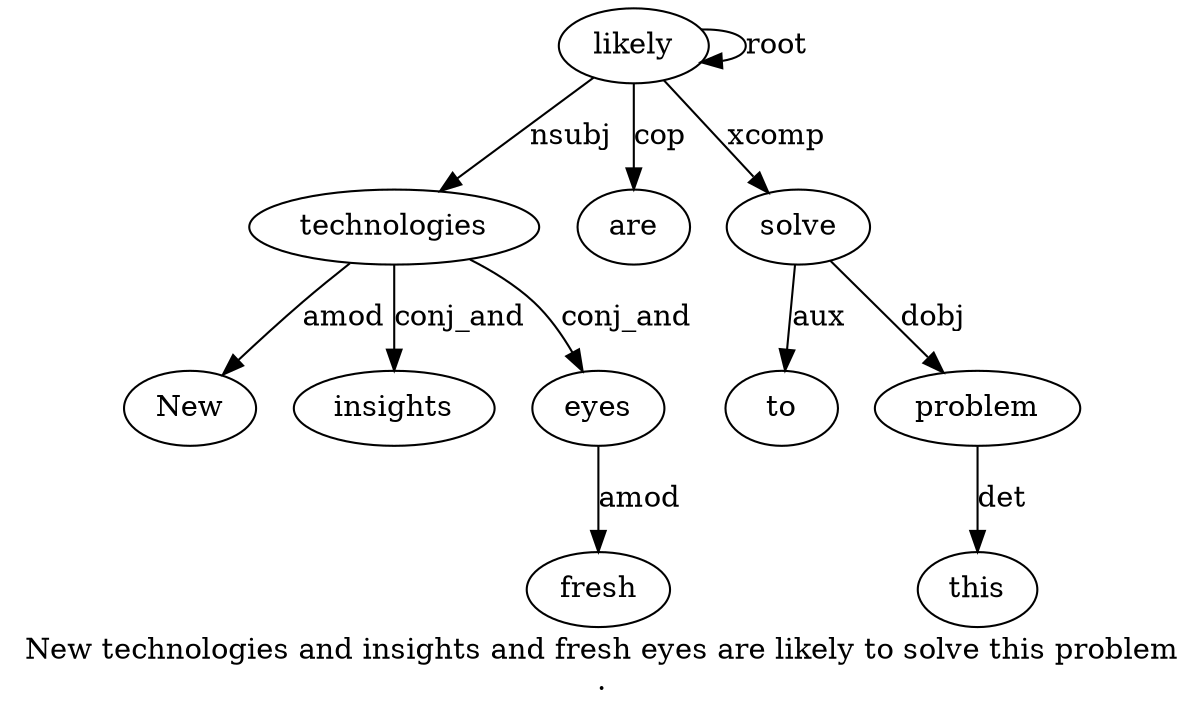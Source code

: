digraph "New technologies and insights and fresh eyes are likely to solve this problem ." {
label="New technologies and insights and fresh eyes are likely to solve this problem
.";
technologies2 [style=filled, fillcolor=white, label=technologies];
New1 [style=filled, fillcolor=white, label=New];
technologies2 -> New1  [label=amod];
likely9 [style=filled, fillcolor=white, label=likely];
likely9 -> technologies2  [label=nsubj];
insights4 [style=filled, fillcolor=white, label=insights];
technologies2 -> insights4  [label=conj_and];
eyes7 [style=filled, fillcolor=white, label=eyes];
fresh6 [style=filled, fillcolor=white, label=fresh];
eyes7 -> fresh6  [label=amod];
technologies2 -> eyes7  [label=conj_and];
are8 [style=filled, fillcolor=white, label=are];
likely9 -> are8  [label=cop];
likely9 -> likely9  [label=root];
solve11 [style=filled, fillcolor=white, label=solve];
to10 [style=filled, fillcolor=white, label=to];
solve11 -> to10  [label=aux];
likely9 -> solve11  [label=xcomp];
problem13 [style=filled, fillcolor=white, label=problem];
this12 [style=filled, fillcolor=white, label=this];
problem13 -> this12  [label=det];
solve11 -> problem13  [label=dobj];
}
